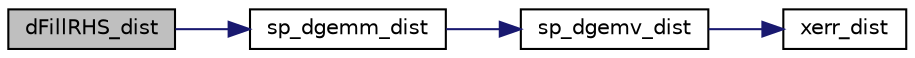 digraph "dFillRHS_dist"
{
 // LATEX_PDF_SIZE
  edge [fontname="Helvetica",fontsize="10",labelfontname="Helvetica",labelfontsize="10"];
  node [fontname="Helvetica",fontsize="10",shape=record];
  rankdir="LR";
  Node1 [label="dFillRHS_dist",height=0.2,width=0.4,color="black", fillcolor="grey75", style="filled", fontcolor="black",tooltip="Let rhs[i] = sum of i-th row of A, so the solution vector is all 1's."];
  Node1 -> Node2 [color="midnightblue",fontsize="10",style="solid",fontname="Helvetica"];
  Node2 [label="sp_dgemm_dist",height=0.2,width=0.4,color="black", fillcolor="white", style="filled",URL="$dsp__blas3__dist_8c.html#a2cb4dfea7ec2bc9501e3309222564c9a",tooltip=" "];
  Node2 -> Node3 [color="midnightblue",fontsize="10",style="solid",fontname="Helvetica"];
  Node3 [label="sp_dgemv_dist",height=0.2,width=0.4,color="black", fillcolor="white", style="filled",URL="$dsp__blas2__dist_8c.html#a7b20756e45145eacafa8f96f6ea342ce",tooltip="SpGEMV."];
  Node3 -> Node4 [color="midnightblue",fontsize="10",style="solid",fontname="Helvetica"];
  Node4 [label="xerr_dist",height=0.2,width=0.4,color="black", fillcolor="white", style="filled",URL="$superlu__defs_8h.html#a0d728f1da812b1373a0e58ff81f6a711",tooltip=" "];
}
